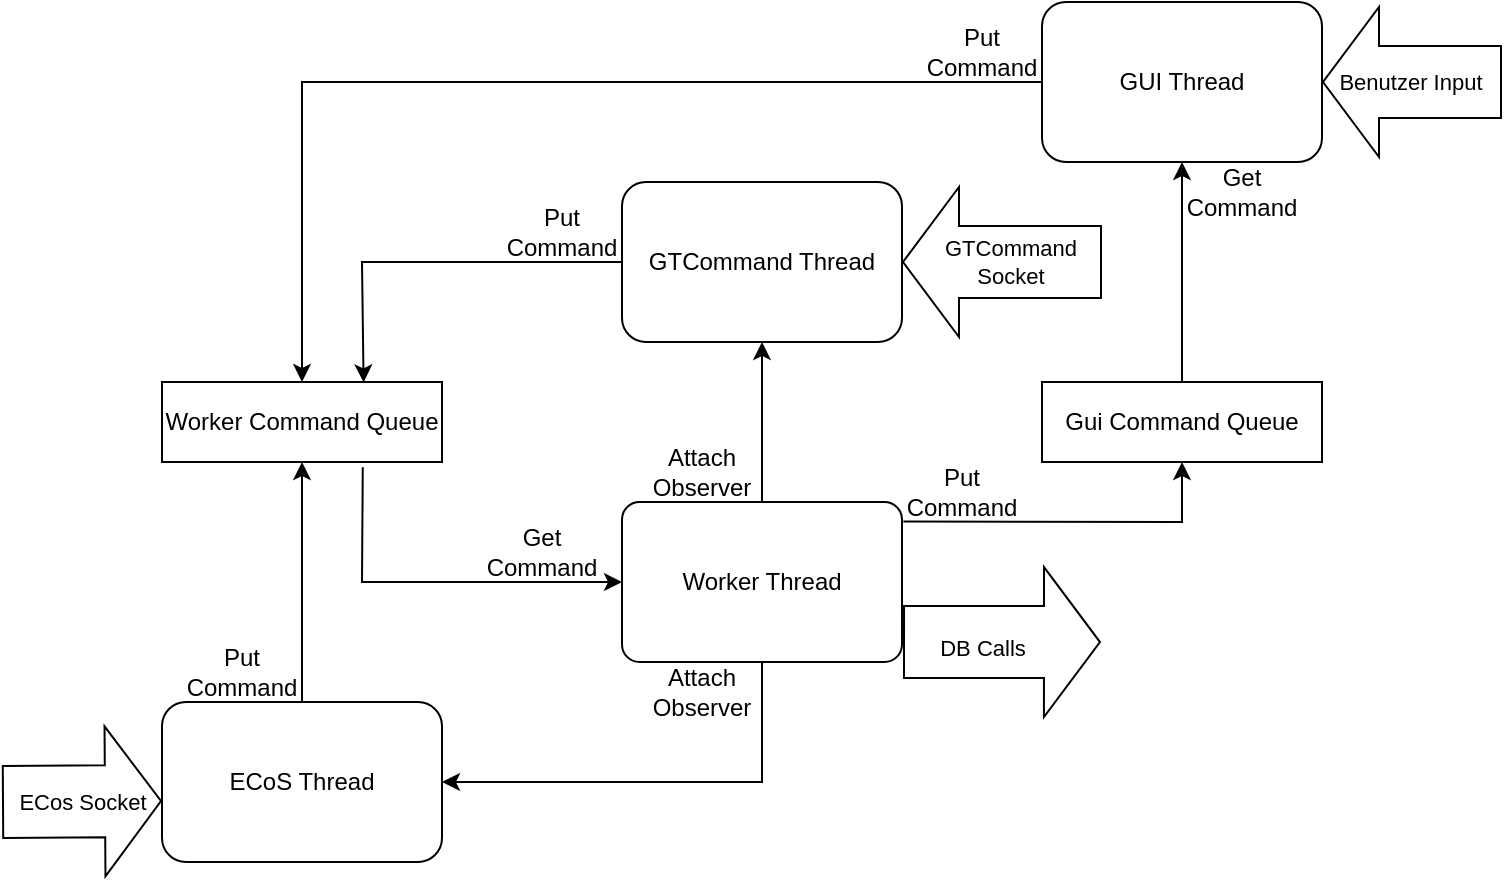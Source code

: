 <mxfile version="23.1.5" type="github">
  <diagram name="Page-1" id="ToANJIGu34HC7c5-Z4KE">
    <mxGraphModel dx="1235" dy="656" grid="1" gridSize="10" guides="1" tooltips="1" connect="1" arrows="1" fold="1" page="1" pageScale="1" pageWidth="850" pageHeight="1100" math="0" shadow="0">
      <root>
        <mxCell id="0" />
        <mxCell id="1" parent="0" />
        <mxCell id="X1dLM1PRq_ucBzWm9gV_-2" value="Worker Thread" style="rounded=1;whiteSpace=wrap;html=1;arcSize=11;strokeColor=default;align=center;verticalAlign=middle;fontFamily=Helvetica;fontSize=12;fontColor=default;fillColor=default;" parent="1" vertex="1">
          <mxGeometry x="330" y="320" width="140" height="80" as="geometry" />
        </mxCell>
        <mxCell id="X1dLM1PRq_ucBzWm9gV_-3" value="&lt;div&gt;ECoS Thread&lt;/div&gt;" style="rounded=1;whiteSpace=wrap;html=1;" parent="1" vertex="1">
          <mxGeometry x="100" y="420" width="140" height="80" as="geometry" />
        </mxCell>
        <mxCell id="X1dLM1PRq_ucBzWm9gV_-4" value="&lt;div&gt;GTCommand Thread&lt;/div&gt;" style="rounded=1;whiteSpace=wrap;html=1;" parent="1" vertex="1">
          <mxGeometry x="330" y="160" width="140" height="80" as="geometry" />
        </mxCell>
        <mxCell id="X1dLM1PRq_ucBzWm9gV_-5" value="GUI Thread" style="rounded=1;whiteSpace=wrap;html=1;" parent="1" vertex="1">
          <mxGeometry x="540" y="70" width="140" height="80" as="geometry" />
        </mxCell>
        <mxCell id="X1dLM1PRq_ucBzWm9gV_-6" value="" style="endArrow=classic;html=1;rounded=0;" parent="1" source="X1dLM1PRq_ucBzWm9gV_-3" target="X1dLM1PRq_ucBzWm9gV_-53" edge="1">
          <mxGeometry width="50" height="50" relative="1" as="geometry">
            <mxPoint x="160" y="310" as="sourcePoint" />
            <mxPoint x="210" y="260" as="targetPoint" />
            <Array as="points" />
          </mxGeometry>
        </mxCell>
        <mxCell id="X1dLM1PRq_ucBzWm9gV_-7" value="" style="endArrow=classic;html=1;rounded=0;exitX=0.5;exitY=1;exitDx=0;exitDy=0;entryX=1;entryY=0.5;entryDx=0;entryDy=0;" parent="1" source="X1dLM1PRq_ucBzWm9gV_-2" target="X1dLM1PRq_ucBzWm9gV_-3" edge="1">
          <mxGeometry width="50" height="50" relative="1" as="geometry">
            <mxPoint x="290" y="440" as="sourcePoint" />
            <mxPoint x="310" y="540" as="targetPoint" />
            <Array as="points">
              <mxPoint x="400" y="460" />
            </Array>
          </mxGeometry>
        </mxCell>
        <mxCell id="X1dLM1PRq_ucBzWm9gV_-24" value="&lt;div&gt;Attach&lt;/div&gt;&lt;div&gt;Observer&lt;br&gt;&lt;/div&gt;" style="text;html=1;align=center;verticalAlign=middle;whiteSpace=wrap;rounded=0;" parent="1" vertex="1">
          <mxGeometry x="340" y="400" width="60" height="30" as="geometry" />
        </mxCell>
        <mxCell id="X1dLM1PRq_ucBzWm9gV_-25" style="edgeStyle=orthogonalEdgeStyle;rounded=0;orthogonalLoop=1;jettySize=auto;html=1;exitX=0.5;exitY=1;exitDx=0;exitDy=0;" parent="1" source="X1dLM1PRq_ucBzWm9gV_-24" target="X1dLM1PRq_ucBzWm9gV_-24" edge="1">
          <mxGeometry relative="1" as="geometry" />
        </mxCell>
        <mxCell id="X1dLM1PRq_ucBzWm9gV_-28" value="&lt;div&gt;Put&lt;/div&gt;&lt;div&gt;Command&lt;br&gt;&lt;/div&gt;" style="text;html=1;align=center;verticalAlign=middle;whiteSpace=wrap;rounded=0;" parent="1" vertex="1">
          <mxGeometry x="270" y="170" width="60" height="30" as="geometry" />
        </mxCell>
        <mxCell id="X1dLM1PRq_ucBzWm9gV_-29" value="&lt;div&gt;Get&lt;/div&gt;&lt;div&gt;Command&lt;br&gt;&lt;/div&gt;" style="text;html=1;align=center;verticalAlign=middle;whiteSpace=wrap;rounded=0;" parent="1" vertex="1">
          <mxGeometry x="260" y="330" width="60" height="30" as="geometry" />
        </mxCell>
        <mxCell id="X1dLM1PRq_ucBzWm9gV_-34" value="&lt;div&gt;Attach&lt;/div&gt;&lt;div&gt;Observer&lt;br&gt;&lt;/div&gt;" style="text;html=1;align=center;verticalAlign=middle;whiteSpace=wrap;rounded=0;" parent="1" vertex="1">
          <mxGeometry x="340" y="290" width="60" height="30" as="geometry" />
        </mxCell>
        <mxCell id="X1dLM1PRq_ucBzWm9gV_-41" value="" style="shape=flexArrow;endArrow=classic;html=1;rounded=0;endWidth=38;endSize=9;width=36;" parent="1" edge="1">
          <mxGeometry width="50" height="50" relative="1" as="geometry">
            <mxPoint x="20" y="470" as="sourcePoint" />
            <mxPoint x="100" y="469.5" as="targetPoint" />
          </mxGeometry>
        </mxCell>
        <mxCell id="X1dLM1PRq_ucBzWm9gV_-43" value="ECos Socket" style="edgeLabel;html=1;align=center;verticalAlign=middle;resizable=0;points=[];" parent="X1dLM1PRq_ucBzWm9gV_-41" vertex="1" connectable="0">
          <mxGeometry x="-0.2" y="-3" relative="1" as="geometry">
            <mxPoint x="8" y="-3" as="offset" />
          </mxGeometry>
        </mxCell>
        <mxCell id="X1dLM1PRq_ucBzWm9gV_-46" value="" style="shape=flexArrow;endArrow=classic;html=1;rounded=0;endWidth=38;endSize=9;width=36;entryX=1;entryY=0.5;entryDx=0;entryDy=0;" parent="1" target="X1dLM1PRq_ucBzWm9gV_-5" edge="1">
          <mxGeometry width="50" height="50" relative="1" as="geometry">
            <mxPoint x="770" y="110" as="sourcePoint" />
            <mxPoint x="816.663" y="80" as="targetPoint" />
          </mxGeometry>
        </mxCell>
        <mxCell id="X1dLM1PRq_ucBzWm9gV_-47" value="Benutzer Input" style="edgeLabel;html=1;align=center;verticalAlign=middle;resizable=0;points=[];" parent="X1dLM1PRq_ucBzWm9gV_-46" vertex="1" connectable="0">
          <mxGeometry x="-0.2" y="-3" relative="1" as="geometry">
            <mxPoint x="-10" y="3" as="offset" />
          </mxGeometry>
        </mxCell>
        <mxCell id="X1dLM1PRq_ucBzWm9gV_-50" value="" style="shape=flexArrow;endArrow=classic;html=1;rounded=0;endWidth=38;endSize=9;width=36;" parent="1" edge="1">
          <mxGeometry width="50" height="50" relative="1" as="geometry">
            <mxPoint x="570" y="200" as="sourcePoint" />
            <mxPoint x="470" y="199.997" as="targetPoint" />
          </mxGeometry>
        </mxCell>
        <mxCell id="X1dLM1PRq_ucBzWm9gV_-51" value="&lt;div&gt;GTCommand&lt;/div&gt;&lt;div&gt;Socket&lt;br&gt;&lt;/div&gt;" style="edgeLabel;html=1;align=center;verticalAlign=middle;resizable=0;points=[];" parent="X1dLM1PRq_ucBzWm9gV_-50" vertex="1" connectable="0">
          <mxGeometry x="-0.2" y="-3" relative="1" as="geometry">
            <mxPoint x="-6" y="3" as="offset" />
          </mxGeometry>
        </mxCell>
        <mxCell id="X1dLM1PRq_ucBzWm9gV_-53" value="Worker Command Queue" style="rounded=0;whiteSpace=wrap;html=1;" parent="1" vertex="1">
          <mxGeometry x="100" y="260" width="140" height="40" as="geometry" />
        </mxCell>
        <mxCell id="X1dLM1PRq_ucBzWm9gV_-54" value="&lt;div&gt;Gui Command Queue&lt;br&gt;&lt;/div&gt;" style="rounded=0;whiteSpace=wrap;html=1;" parent="1" vertex="1">
          <mxGeometry x="540" y="260" width="140" height="40" as="geometry" />
        </mxCell>
        <mxCell id="X1dLM1PRq_ucBzWm9gV_-61" value="" style="endArrow=classic;html=1;rounded=0;entryX=0.72;entryY=0.005;entryDx=0;entryDy=0;entryPerimeter=0;exitX=0;exitY=0.5;exitDx=0;exitDy=0;" parent="1" source="X1dLM1PRq_ucBzWm9gV_-4" target="X1dLM1PRq_ucBzWm9gV_-53" edge="1">
          <mxGeometry width="50" height="50" relative="1" as="geometry">
            <mxPoint x="510" y="460" as="sourcePoint" />
            <mxPoint x="210" y="290" as="targetPoint" />
            <Array as="points">
              <mxPoint x="200" y="200" />
            </Array>
          </mxGeometry>
        </mxCell>
        <mxCell id="YD76ubpA7xGGVRLklpL1-1" value="&lt;div&gt;Put&lt;/div&gt;&lt;div&gt;Command&lt;br&gt;&lt;/div&gt;" style="text;html=1;align=center;verticalAlign=middle;whiteSpace=wrap;rounded=0;" vertex="1" parent="1">
          <mxGeometry x="110" y="390" width="60" height="30" as="geometry" />
        </mxCell>
        <mxCell id="YD76ubpA7xGGVRLklpL1-2" value="" style="endArrow=classic;html=1;rounded=0;entryX=0;entryY=0.5;entryDx=0;entryDy=0;exitX=0.717;exitY=1.065;exitDx=0;exitDy=0;exitPerimeter=0;" edge="1" parent="1" source="X1dLM1PRq_ucBzWm9gV_-53" target="X1dLM1PRq_ucBzWm9gV_-2">
          <mxGeometry width="50" height="50" relative="1" as="geometry">
            <mxPoint x="200" y="310" as="sourcePoint" />
            <mxPoint x="310" y="360" as="targetPoint" />
            <Array as="points">
              <mxPoint x="200" y="360" />
            </Array>
          </mxGeometry>
        </mxCell>
        <mxCell id="YD76ubpA7xGGVRLklpL1-5" value="" style="endArrow=classic;html=1;rounded=0;entryX=0.5;entryY=0;entryDx=0;entryDy=0;" edge="1" parent="1" source="X1dLM1PRq_ucBzWm9gV_-5" target="X1dLM1PRq_ucBzWm9gV_-53">
          <mxGeometry width="50" height="50" relative="1" as="geometry">
            <mxPoint x="400" y="320" as="sourcePoint" />
            <mxPoint x="450" y="270" as="targetPoint" />
            <Array as="points">
              <mxPoint x="170" y="110" />
            </Array>
          </mxGeometry>
        </mxCell>
        <mxCell id="YD76ubpA7xGGVRLklpL1-8" value="" style="shape=flexArrow;endArrow=classic;html=1;rounded=0;endWidth=38;endSize=9;width=36;exitX=1.006;exitY=0.845;exitDx=0;exitDy=0;exitPerimeter=0;" edge="1" parent="1">
          <mxGeometry width="50" height="50" relative="1" as="geometry">
            <mxPoint x="470.51" y="390.0" as="sourcePoint" />
            <mxPoint x="569.49" y="390.05" as="targetPoint" />
            <Array as="points" />
          </mxGeometry>
        </mxCell>
        <mxCell id="YD76ubpA7xGGVRLklpL1-9" value="DB Calls" style="edgeLabel;html=1;align=center;verticalAlign=middle;resizable=0;points=[];" vertex="1" connectable="0" parent="YD76ubpA7xGGVRLklpL1-8">
          <mxGeometry x="-0.2" y="-3" relative="1" as="geometry">
            <mxPoint as="offset" />
          </mxGeometry>
        </mxCell>
        <mxCell id="YD76ubpA7xGGVRLklpL1-11" value="&lt;div&gt;Get&lt;/div&gt;&lt;div&gt;Command&lt;br&gt;&lt;/div&gt;" style="text;html=1;align=center;verticalAlign=middle;whiteSpace=wrap;rounded=0;" vertex="1" parent="1">
          <mxGeometry x="610" y="150" width="60" height="30" as="geometry" />
        </mxCell>
        <mxCell id="YD76ubpA7xGGVRLklpL1-14" value="&lt;div&gt;Put&lt;/div&gt;&lt;div&gt;Command&lt;br&gt;&lt;/div&gt;" style="text;html=1;align=center;verticalAlign=middle;whiteSpace=wrap;rounded=0;" vertex="1" parent="1">
          <mxGeometry x="480" y="80" width="60" height="30" as="geometry" />
        </mxCell>
        <mxCell id="YD76ubpA7xGGVRLklpL1-15" value="&lt;div&gt;Put&lt;/div&gt;&lt;div&gt;Command&lt;br&gt;&lt;/div&gt;" style="text;html=1;align=center;verticalAlign=middle;whiteSpace=wrap;rounded=0;" vertex="1" parent="1">
          <mxGeometry x="470" y="300" width="60" height="30" as="geometry" />
        </mxCell>
        <mxCell id="YD76ubpA7xGGVRLklpL1-17" value="" style="endArrow=classic;html=1;rounded=0;entryX=0.5;entryY=1;entryDx=0;entryDy=0;exitX=0.5;exitY=0;exitDx=0;exitDy=0;" edge="1" parent="1" source="X1dLM1PRq_ucBzWm9gV_-2" target="X1dLM1PRq_ucBzWm9gV_-4">
          <mxGeometry width="50" height="50" relative="1" as="geometry">
            <mxPoint x="520" y="280" as="sourcePoint" />
            <mxPoint x="570" y="230" as="targetPoint" />
          </mxGeometry>
        </mxCell>
        <mxCell id="YD76ubpA7xGGVRLklpL1-18" value="" style="endArrow=classic;html=1;rounded=0;exitX=1.005;exitY=0.122;exitDx=0;exitDy=0;exitPerimeter=0;entryX=0.5;entryY=1;entryDx=0;entryDy=0;" edge="1" parent="1" source="X1dLM1PRq_ucBzWm9gV_-2" target="X1dLM1PRq_ucBzWm9gV_-54">
          <mxGeometry width="50" height="50" relative="1" as="geometry">
            <mxPoint x="480" y="330" as="sourcePoint" />
            <mxPoint x="710" y="340" as="targetPoint" />
            <Array as="points">
              <mxPoint x="610" y="330" />
            </Array>
          </mxGeometry>
        </mxCell>
        <mxCell id="YD76ubpA7xGGVRLklpL1-19" value="" style="endArrow=classic;html=1;rounded=0;" edge="1" parent="1" source="X1dLM1PRq_ucBzWm9gV_-54" target="X1dLM1PRq_ucBzWm9gV_-5">
          <mxGeometry width="50" height="50" relative="1" as="geometry">
            <mxPoint x="690" y="220" as="sourcePoint" />
            <mxPoint x="740" y="170" as="targetPoint" />
          </mxGeometry>
        </mxCell>
      </root>
    </mxGraphModel>
  </diagram>
</mxfile>
